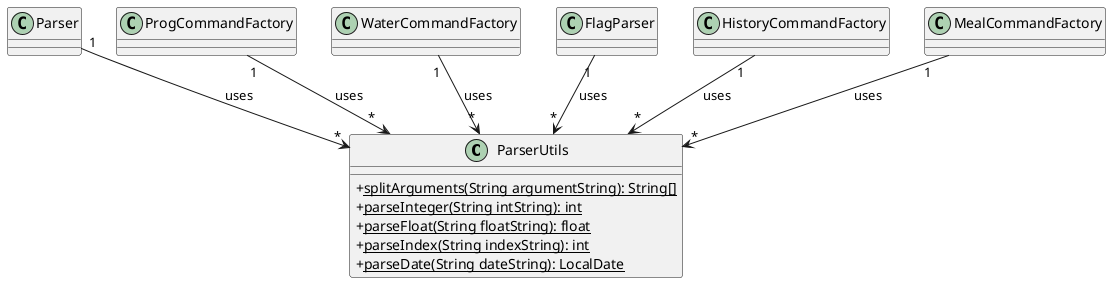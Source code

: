 @startuml
skinparam classAttributeIconSize 0

class ParserUtils {
  + <u>splitArguments(String argumentString): String[]
  + <u>parseInteger(String intString): int
  + <u>parseFloat(String floatString): float
  + <u>parseIndex(String indexString): int
  + <u>parseDate(String dateString): LocalDate
}

Parser "1" --> "*" ParserUtils : uses
ProgCommandFactory "1" --> "*" ParserUtils : uses
WaterCommandFactory "1" --> "*" ParserUtils : uses
FlagParser "1" --> "*" ParserUtils : uses
HistoryCommandFactory "1" --> "*" ParserUtils : uses
MealCommandFactory "1" --> "*" ParserUtils : uses

@enduml
